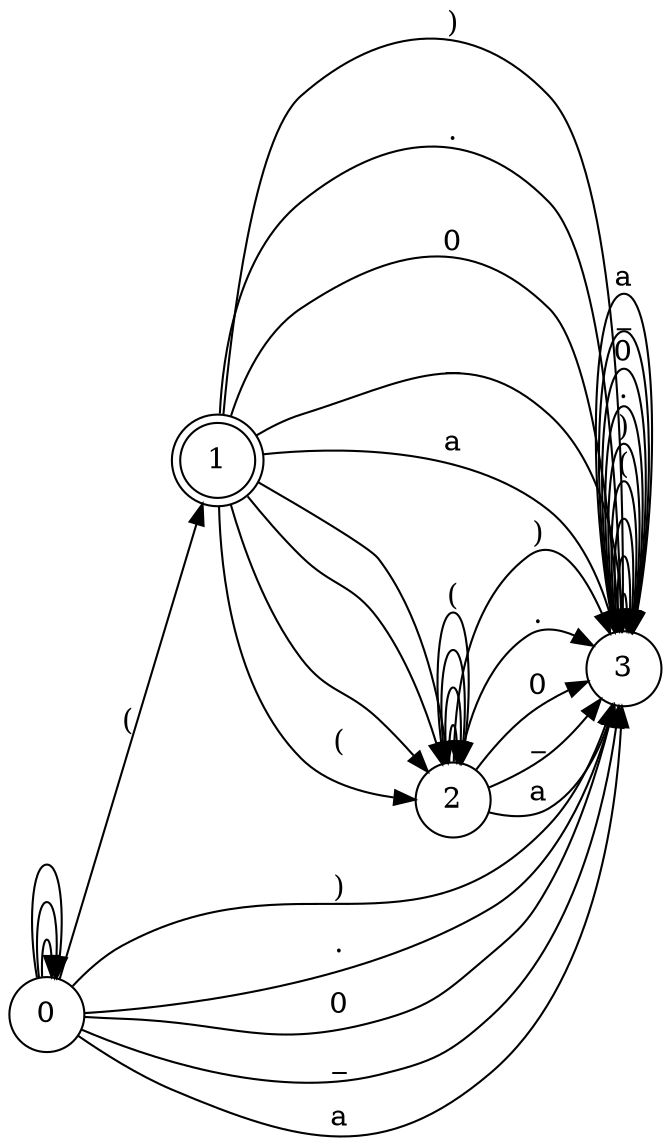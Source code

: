 digraph DFA {
	rankdir=LR;	0 [shape=circle];
	0 -> 0 [label="	"];
	0 -> 0 [label="
"];
	0 -> 0 [label=" "];
	0 -> 1 [label="("];
	0 -> 3 [label=")"];
	0 -> 3 [label="."];
	0 -> 3 [label="0"];
	0 -> 3 [label="_"];
	0 -> 3 [label="a"];
	1 [shape=doublecircle];
	1 -> 2 [label="	"];
	1 -> 2 [label="
"];
	1 -> 2 [label=" "];
	1 -> 2 [label="("];
	1 -> 3 [label=")"];
	1 -> 3 [label="."];
	1 -> 3 [label="0"];
	1 -> 3 [label="_"];
	1 -> 3 [label="a"];
	2 [shape=circle];
	2 -> 2 [label="	"];
	2 -> 2 [label="
"];
	2 -> 2 [label=" "];
	2 -> 2 [label="("];
	2 -> 3 [label=")"];
	2 -> 3 [label="."];
	2 -> 3 [label="0"];
	2 -> 3 [label="_"];
	2 -> 3 [label="a"];
	3 [shape=circle];
	3 -> 3 [label="	"];
	3 -> 3 [label="
"];
	3 -> 3 [label=" "];
	3 -> 3 [label="("];
	3 -> 3 [label=")"];
	3 -> 3 [label="."];
	3 -> 3 [label="0"];
	3 -> 3 [label="_"];
	3 -> 3 [label="a"];
}
